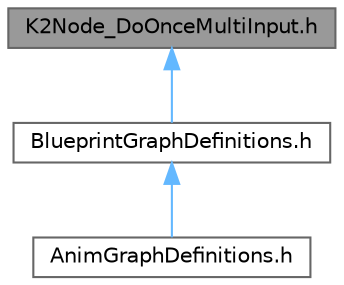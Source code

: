 digraph "K2Node_DoOnceMultiInput.h"
{
 // INTERACTIVE_SVG=YES
 // LATEX_PDF_SIZE
  bgcolor="transparent";
  edge [fontname=Helvetica,fontsize=10,labelfontname=Helvetica,labelfontsize=10];
  node [fontname=Helvetica,fontsize=10,shape=box,height=0.2,width=0.4];
  Node1 [id="Node000001",label="K2Node_DoOnceMultiInput.h",height=0.2,width=0.4,color="gray40", fillcolor="grey60", style="filled", fontcolor="black",tooltip=" "];
  Node1 -> Node2 [id="edge1_Node000001_Node000002",dir="back",color="steelblue1",style="solid",tooltip=" "];
  Node2 [id="Node000002",label="BlueprintGraphDefinitions.h",height=0.2,width=0.4,color="grey40", fillcolor="white", style="filled",URL="$d7/d5e/BlueprintGraphDefinitions_8h.html",tooltip=" "];
  Node2 -> Node3 [id="edge2_Node000002_Node000003",dir="back",color="steelblue1",style="solid",tooltip=" "];
  Node3 [id="Node000003",label="AnimGraphDefinitions.h",height=0.2,width=0.4,color="grey40", fillcolor="white", style="filled",URL="$d9/d78/AnimGraphDefinitions_8h.html",tooltip=" "];
}
